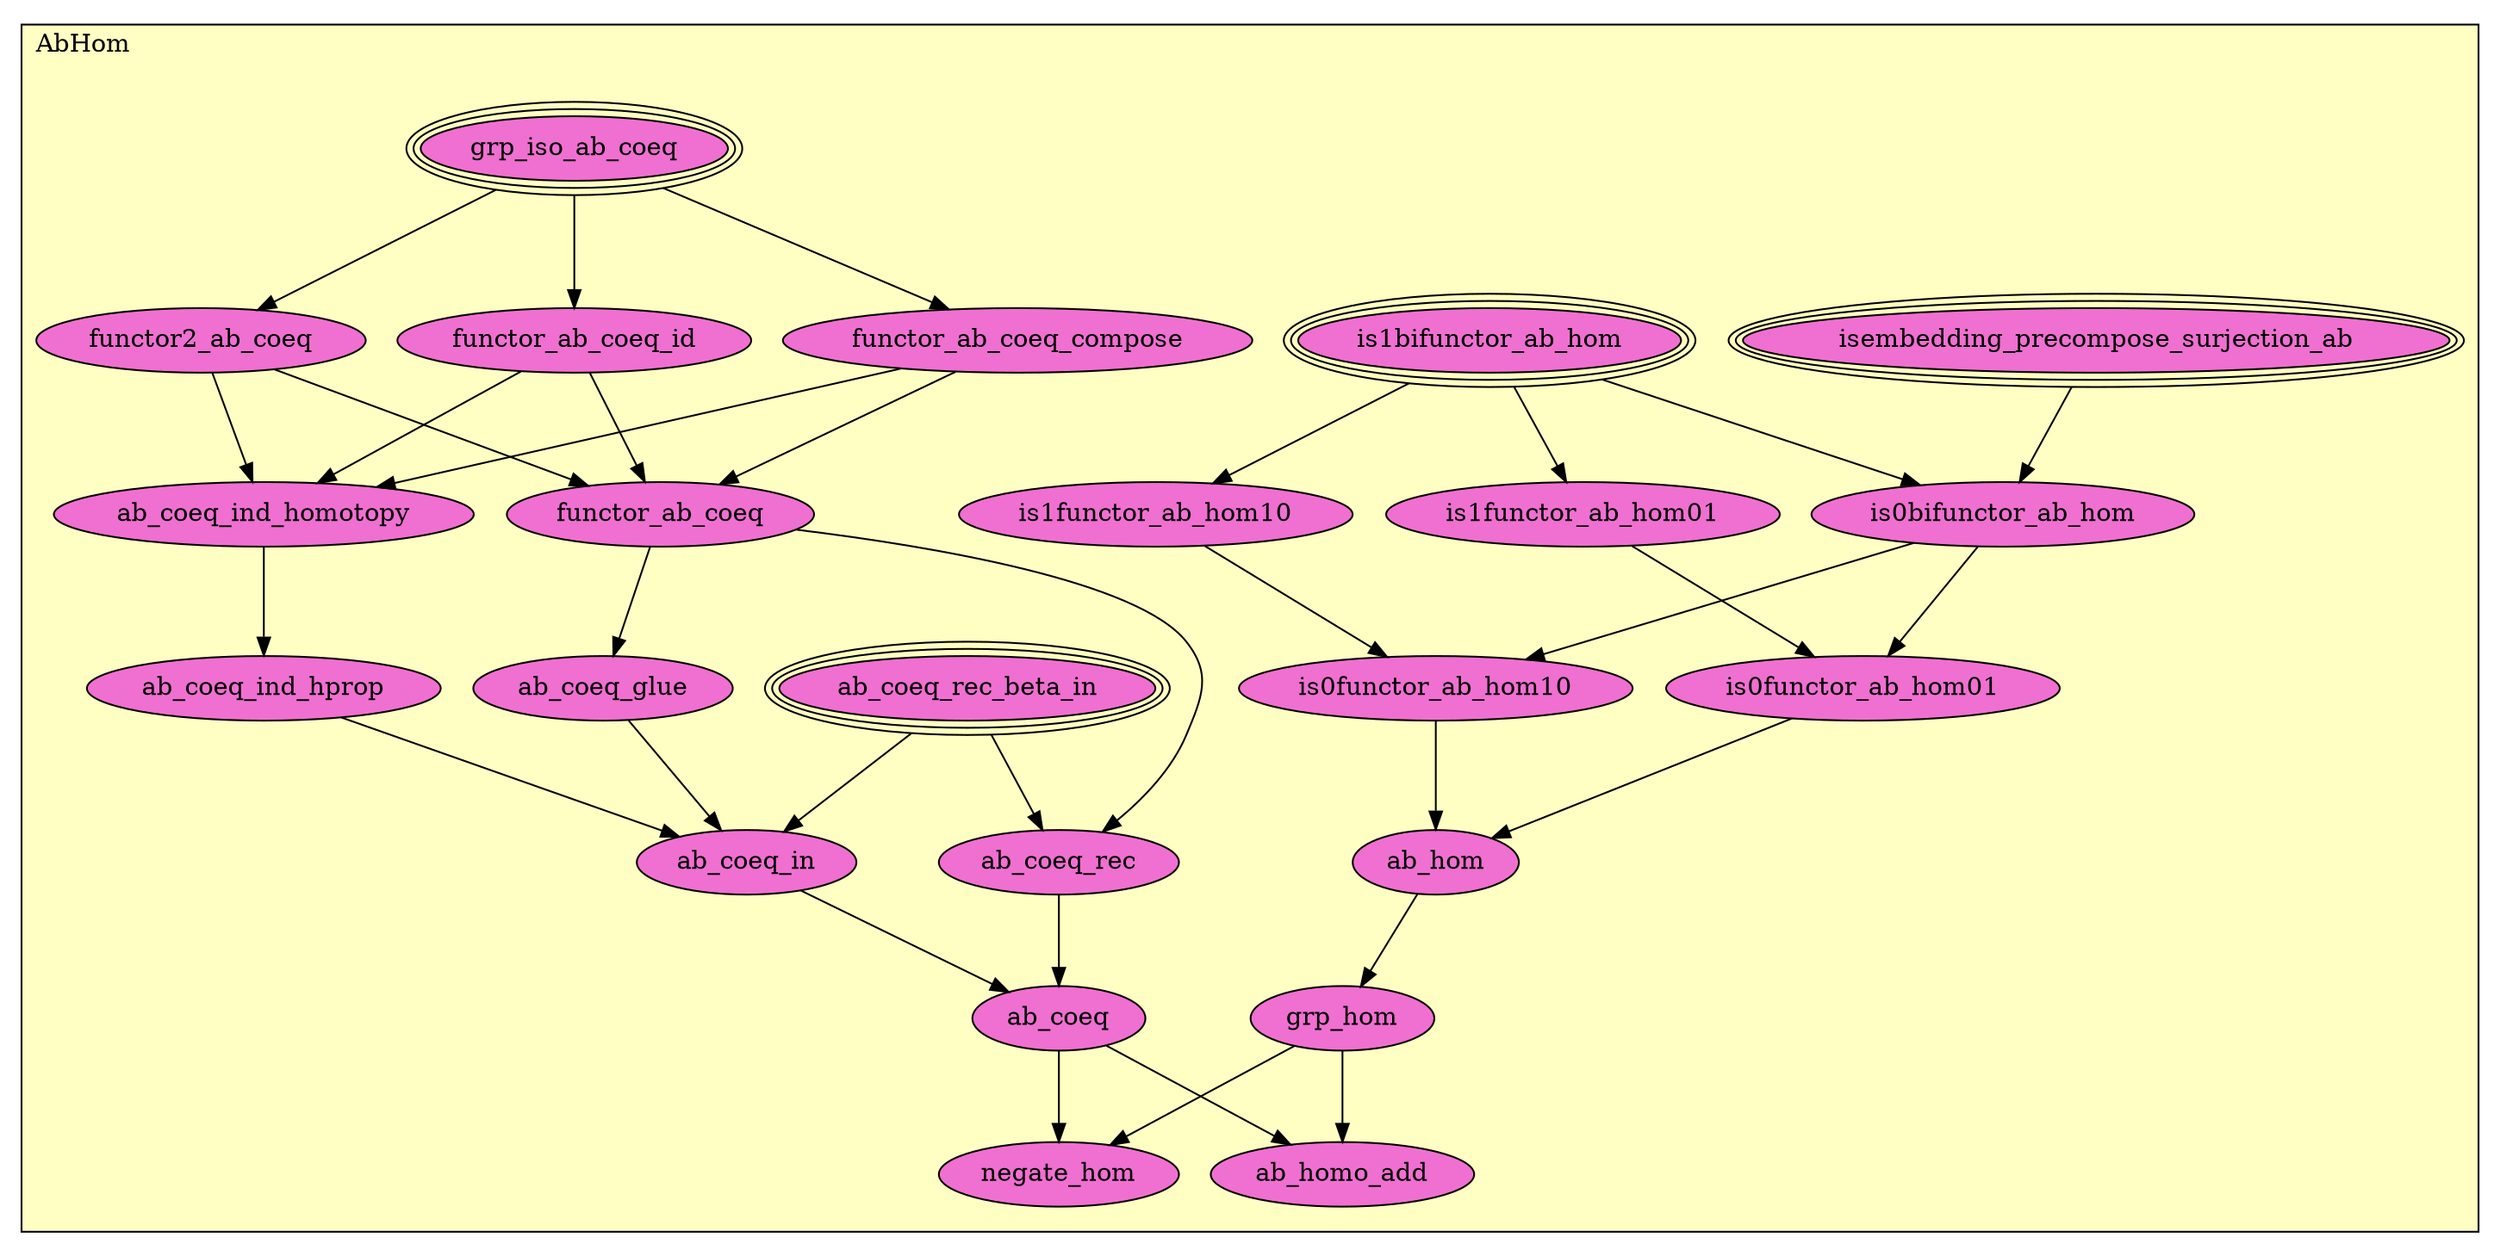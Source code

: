 digraph HoTT_Algebra_AbGroups_AbHom {
  graph [ratio=0.5]
  node [style=filled]
AbHom_isembedding_precompose_surjection_ab [label="isembedding_precompose_surjection_ab", URL=<AbHom.html#isembedding_precompose_surjection_ab>, peripheries=3, fillcolor="#F070D1"] ;
AbHom_is1bifunctor_ab_hom [label="is1bifunctor_ab_hom", URL=<AbHom.html#is1bifunctor_ab_hom>, peripheries=3, fillcolor="#F070D1"] ;
AbHom_is0bifunctor_ab_hom [label="is0bifunctor_ab_hom", URL=<AbHom.html#is0bifunctor_ab_hom>, fillcolor="#F070D1"] ;
AbHom_is1functor_ab_hom10 [label="is1functor_ab_hom10", URL=<AbHom.html#is1functor_ab_hom10>, fillcolor="#F070D1"] ;
AbHom_is1functor_ab_hom01 [label="is1functor_ab_hom01", URL=<AbHom.html#is1functor_ab_hom01>, fillcolor="#F070D1"] ;
AbHom_is0functor_ab_hom10 [label="is0functor_ab_hom10", URL=<AbHom.html#is0functor_ab_hom10>, fillcolor="#F070D1"] ;
AbHom_is0functor_ab_hom01 [label="is0functor_ab_hom01", URL=<AbHom.html#is0functor_ab_hom01>, fillcolor="#F070D1"] ;
AbHom_grp_iso_ab_coeq [label="grp_iso_ab_coeq", URL=<AbHom.html#grp_iso_ab_coeq>, peripheries=3, fillcolor="#F070D1"] ;
AbHom_functor_ab_coeq_id [label="functor_ab_coeq_id", URL=<AbHom.html#functor_ab_coeq_id>, fillcolor="#F070D1"] ;
AbHom_functor_ab_coeq_compose [label="functor_ab_coeq_compose", URL=<AbHom.html#functor_ab_coeq_compose>, fillcolor="#F070D1"] ;
AbHom_functor2_ab_coeq [label="functor2_ab_coeq", URL=<AbHom.html#functor2_ab_coeq>, fillcolor="#F070D1"] ;
AbHom_functor_ab_coeq [label="functor_ab_coeq", URL=<AbHom.html#functor_ab_coeq>, fillcolor="#F070D1"] ;
AbHom_ab_coeq_ind_homotopy [label="ab_coeq_ind_homotopy", URL=<AbHom.html#ab_coeq_ind_homotopy>, fillcolor="#F070D1"] ;
AbHom_ab_coeq_ind_hprop [label="ab_coeq_ind_hprop", URL=<AbHom.html#ab_coeq_ind_hprop>, fillcolor="#F070D1"] ;
AbHom_ab_coeq_rec_beta_in [label="ab_coeq_rec_beta_in", URL=<AbHom.html#ab_coeq_rec_beta_in>, peripheries=3, fillcolor="#F070D1"] ;
AbHom_ab_coeq_rec [label="ab_coeq_rec", URL=<AbHom.html#ab_coeq_rec>, fillcolor="#F070D1"] ;
AbHom_ab_coeq_glue [label="ab_coeq_glue", URL=<AbHom.html#ab_coeq_glue>, fillcolor="#F070D1"] ;
AbHom_ab_coeq_in [label="ab_coeq_in", URL=<AbHom.html#ab_coeq_in>, fillcolor="#F070D1"] ;
AbHom_ab_coeq [label="ab_coeq", URL=<AbHom.html#ab_coeq>, fillcolor="#F070D1"] ;
AbHom_ab_hom [label="ab_hom", URL=<AbHom.html#ab_hom>, fillcolor="#F070D1"] ;
AbHom_grp_hom [label="grp_hom", URL=<AbHom.html#grp_hom>, fillcolor="#F070D1"] ;
AbHom_negate_hom [label="negate_hom", URL=<AbHom.html#negate_hom>, fillcolor="#F070D1"] ;
AbHom_ab_homo_add [label="ab_homo_add", URL=<AbHom.html#ab_homo_add>, fillcolor="#F070D1"] ;
  AbHom_isembedding_precompose_surjection_ab -> AbHom_is0bifunctor_ab_hom [] ;
  AbHom_is1bifunctor_ab_hom -> AbHom_is0bifunctor_ab_hom [] ;
  AbHom_is1bifunctor_ab_hom -> AbHom_is1functor_ab_hom10 [] ;
  AbHom_is1bifunctor_ab_hom -> AbHom_is1functor_ab_hom01 [] ;
  AbHom_is0bifunctor_ab_hom -> AbHom_is0functor_ab_hom10 [] ;
  AbHom_is0bifunctor_ab_hom -> AbHom_is0functor_ab_hom01 [] ;
  AbHom_is1functor_ab_hom10 -> AbHom_is0functor_ab_hom10 [] ;
  AbHom_is1functor_ab_hom01 -> AbHom_is0functor_ab_hom01 [] ;
  AbHom_is0functor_ab_hom10 -> AbHom_ab_hom [] ;
  AbHom_is0functor_ab_hom01 -> AbHom_ab_hom [] ;
  AbHom_grp_iso_ab_coeq -> AbHom_functor_ab_coeq_id [] ;
  AbHom_grp_iso_ab_coeq -> AbHom_functor_ab_coeq_compose [] ;
  AbHom_grp_iso_ab_coeq -> AbHom_functor2_ab_coeq [] ;
  AbHom_functor_ab_coeq_id -> AbHom_functor_ab_coeq [] ;
  AbHom_functor_ab_coeq_id -> AbHom_ab_coeq_ind_homotopy [] ;
  AbHom_functor_ab_coeq_compose -> AbHom_functor_ab_coeq [] ;
  AbHom_functor_ab_coeq_compose -> AbHom_ab_coeq_ind_homotopy [] ;
  AbHom_functor2_ab_coeq -> AbHom_functor_ab_coeq [] ;
  AbHom_functor2_ab_coeq -> AbHom_ab_coeq_ind_homotopy [] ;
  AbHom_functor_ab_coeq -> AbHom_ab_coeq_rec [] ;
  AbHom_functor_ab_coeq -> AbHom_ab_coeq_glue [] ;
  AbHom_ab_coeq_ind_homotopy -> AbHom_ab_coeq_ind_hprop [] ;
  AbHom_ab_coeq_ind_hprop -> AbHom_ab_coeq_in [] ;
  AbHom_ab_coeq_rec_beta_in -> AbHom_ab_coeq_rec [] ;
  AbHom_ab_coeq_rec_beta_in -> AbHom_ab_coeq_in [] ;
  AbHom_ab_coeq_rec -> AbHom_ab_coeq [] ;
  AbHom_ab_coeq_glue -> AbHom_ab_coeq_in [] ;
  AbHom_ab_coeq_in -> AbHom_ab_coeq [] ;
  AbHom_ab_coeq -> AbHom_negate_hom [] ;
  AbHom_ab_coeq -> AbHom_ab_homo_add [] ;
  AbHom_ab_hom -> AbHom_grp_hom [] ;
  AbHom_grp_hom -> AbHom_negate_hom [] ;
  AbHom_grp_hom -> AbHom_ab_homo_add [] ;
subgraph cluster_AbHom { label="AbHom"; fillcolor="#FFFFC3"; labeljust=l; style=filled 
AbHom_ab_homo_add; AbHom_negate_hom; AbHom_grp_hom; AbHom_ab_hom; AbHom_ab_coeq; AbHom_ab_coeq_in; AbHom_ab_coeq_glue; AbHom_ab_coeq_rec; AbHom_ab_coeq_rec_beta_in; AbHom_ab_coeq_ind_hprop; AbHom_ab_coeq_ind_homotopy; AbHom_functor_ab_coeq; AbHom_functor2_ab_coeq; AbHom_functor_ab_coeq_compose; AbHom_functor_ab_coeq_id; AbHom_grp_iso_ab_coeq; AbHom_is0functor_ab_hom01; AbHom_is0functor_ab_hom10; AbHom_is1functor_ab_hom01; AbHom_is1functor_ab_hom10; AbHom_is0bifunctor_ab_hom; AbHom_is1bifunctor_ab_hom; AbHom_isembedding_precompose_surjection_ab; };
} /* END */
